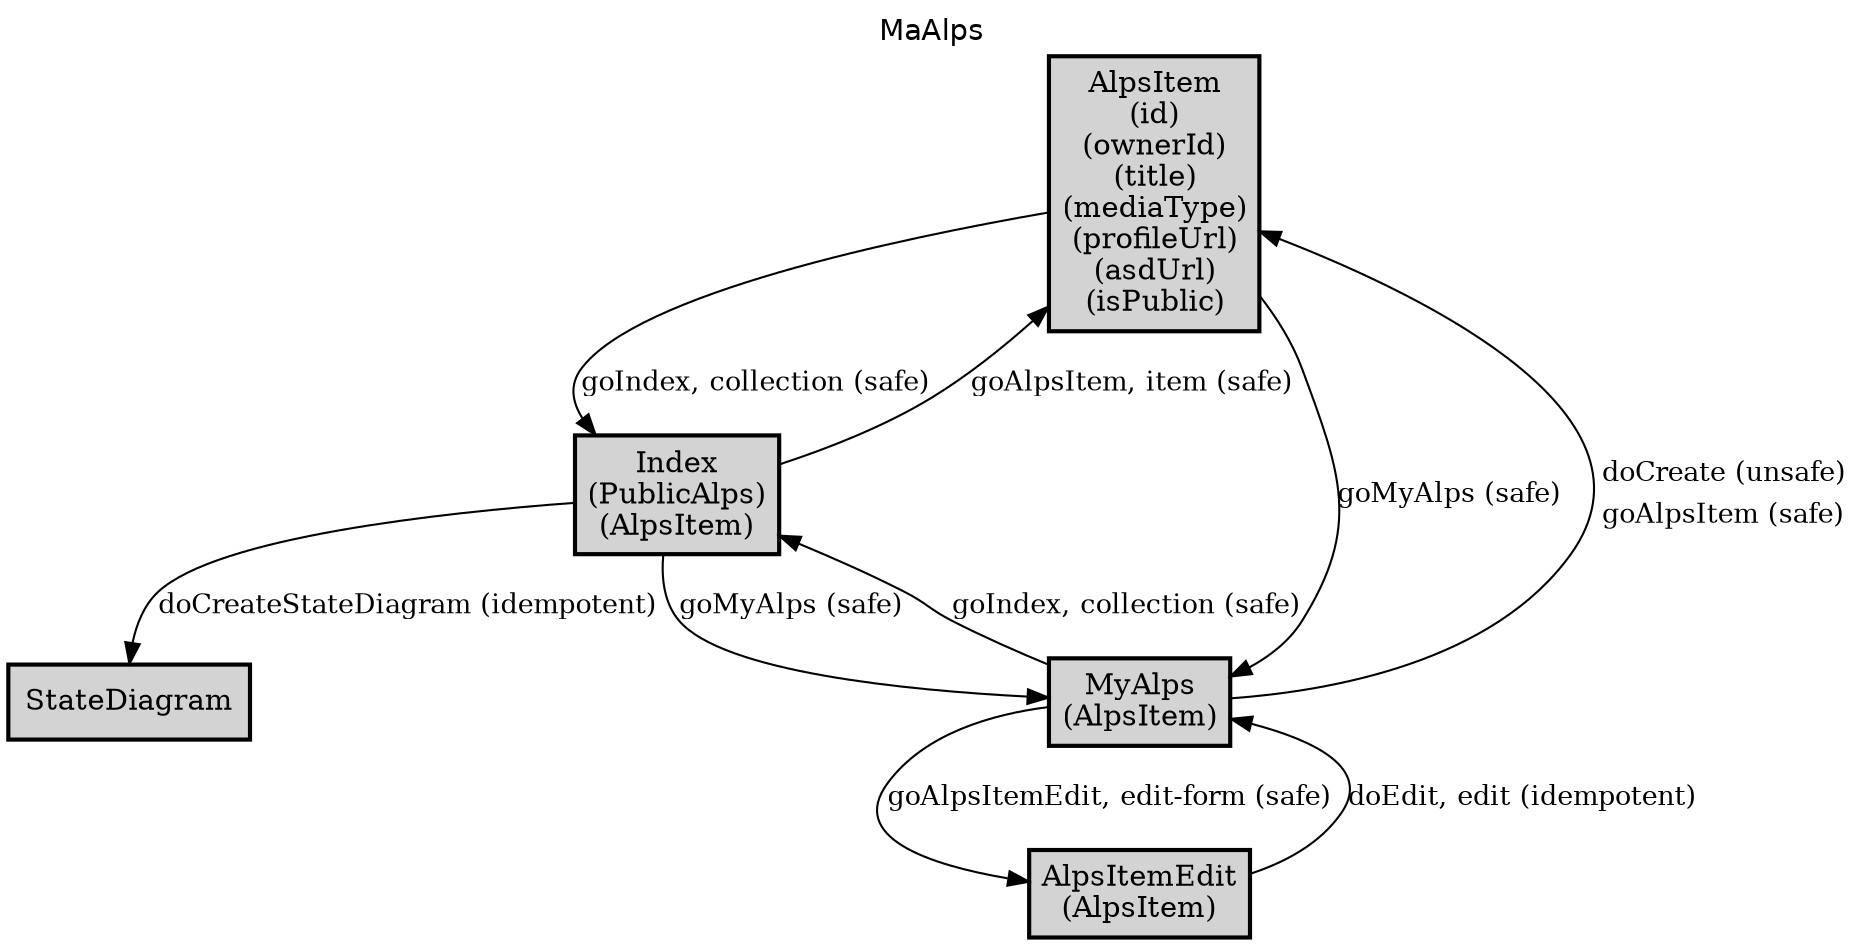 digraph application_state_diagram {
  graph [
    labelloc="t";
    fontname="Helvetica"
    label="MaAlps";
    URL="index.html" target="_parent"
  ];
  node [shape = box, style = "bold,filled" fillcolor="lightgray"];

    AlpsItem [margin=0.02, label=<<table cellspacing="0" cellpadding="5" border="0"><tr><td>AlpsItem<br />(id)<br />(ownerId)<br />(title)<br />(mediaType)<br />(profileUrl)<br />(asdUrl)<br />(isPublic)<br /></td></tr></table>>,shape=box URL="docs/semantic.AlpsItem.html" target="_parent"]
    AlpsItemEdit [margin=0.02, label=<<table cellspacing="0" cellpadding="5" border="0"><tr><td>AlpsItemEdit<br />(AlpsItem)<br /></td></tr></table>>,shape=box URL="docs/semantic.AlpsItemEdit.html" target="_parent"]
    Index [margin=0.02, label=<<table cellspacing="0" cellpadding="5" border="0"><tr><td>Index<br />(PublicAlps)<br />(AlpsItem)<br /></td></tr></table>>,shape=box URL="docs/semantic.Index.html" target="_parent"]
    MyAlps [margin=0.02, label=<<table cellspacing="0" cellpadding="5" border="0"><tr><td>MyAlps<br />(AlpsItem)<br /></td></tr></table>>,shape=box URL="docs/semantic.MyAlps.html" target="_parent"]

    AlpsItem -> Index [label = "goIndex, collection (safe)" URL="docs/safe.goIndex.html" target="_parent" fontsize=13];
    AlpsItem -> MyAlps [label = "goMyAlps (safe)" URL="docs/safe.goMyAlps.html" target="_parent" fontsize=13];
    AlpsItemEdit -> MyAlps [label = "doEdit, edit (idempotent)" URL="docs/idempotent.doEdit.html" target="_parent" fontsize=13];
    Index -> AlpsItem [label = "goAlpsItem, item (safe)" URL="docs/safe.goAlpsItem.html" target="_parent" fontsize=13];
    Index -> MyAlps [label = "goMyAlps (safe)" URL="docs/safe.goMyAlps.html" target="_parent" fontsize=13];
    Index -> StateDiagram [label = "doCreateStateDiagram (idempotent)" URL="docs/idempotent.doCreateStateDiagram.html" target="_parent" fontsize=13];
    MyAlps -> AlpsItem [label=<<table  border="0"><tr><td align="left" href="docs/unsafe.doCreate.html">doCreate (unsafe)</td></tr><tr><td align="left" href="docs/safe.goAlpsItem.html">goAlpsItem (safe)</td></tr></table>> fontsize=13];
    MyAlps -> AlpsItemEdit [label = "goAlpsItemEdit, edit-form (safe)" URL="docs/safe.goAlpsItemEdit.html" target="_parent" fontsize=13];
    MyAlps -> Index [label = "goIndex, collection (safe)" URL="docs/safe.goIndex.html" target="_parent" fontsize=13];

    StateDiagram [URL="docs/semantic.StateDiagram.html" target="_parent"]

}
